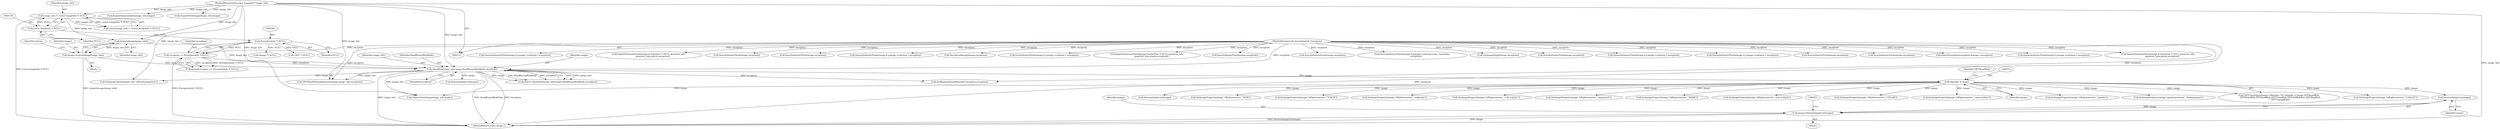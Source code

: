 digraph "0_ImageMagick_f8877abac8e568b2f339cca70c2c3c1b6eaec288@pointer" {
"1000249" [label="(Call,DestroyImageList(image))"];
"1000230" [label="(Call,(thandle_t) image)"];
"1000200" [label="(Call,OpenBlob(image_info,image,ReadBinaryBlobMode,exception))"];
"1000196" [label="(Call,AcquireImage(image_info))"];
"1000156" [label="(Call,image_info != (const ImageInfo *) NULL)"];
"1000116" [label="(MethodParameterIn,const ImageInfo *image_info)"];
"1000158" [label="(Call,(const ImageInfo *) NULL)"];
"1000194" [label="(Call,image=AcquireImage(image_info))"];
"1000183" [label="(Call,exception != (ExceptionInfo *) NULL)"];
"1000117" [label="(MethodParameterIn,ExceptionInfo *exception)"];
"1000185" [label="(Call,(ExceptionInfo *) NULL)"];
"1000247" [label="(Call,image=DestroyImageList(image))"];
"1000249" [label="(Call,DestroyImageList(image))"];
"1000496" [label="(Call,SetImageProperty(image,\"tiff:photometric\",\"CIELAB\"))"];
"1000116" [label="(MethodParameterIn,const ImageInfo *image_info)"];
"1001878" [label="(Call,SyncAuthenticPixels(image,exception))"];
"1000184" [label="(Identifier,exception)"];
"1003130" [label="(Call,QueueAuthenticPixels(image,0,y,image->columns,1,exception))"];
"1000247" [label="(Call,image=DestroyImageList(image))"];
"1003258" [label="(Call,DecodeLabImage(image,exception))"];
"1000117" [label="(MethodParameterIn,ExceptionInfo *exception)"];
"1000220" [label="(Call,SetMagickThreadValue(tiff_exception,exception))"];
"1002158" [label="(Call,GetAuthenticPixels(image,0,y,image->columns,1,exception))"];
"1000204" [label="(Identifier,exception)"];
"1001115" [label="(Call,AcquireQuantumInfo(image_info,image))"];
"1000199" [label="(Identifier,status)"];
"1000182" [label="(Call,assert(exception != (ExceptionInfo *) NULL))"];
"1000243" [label="(Call,(TIFF *) NULL)"];
"1000469" [label="(Call,SetImageProperty(image,\"tiff:photometric\",\"min-is-white\"))"];
"1000232" [label="(Identifier,image)"];
"1000197" [label="(Identifier,image_info)"];
"1000157" [label="(Identifier,image_info)"];
"1000478" [label="(Call,SetImageProperty(image,\"tiff:photometric\",\"palette\"))"];
"1002244" [label="(Call,ImportQuantumPixels(image,(CacheView *) NULL,quantum_info,\n              quantum_type,pixels,exception))"];
"1000194" [label="(Call,image=AcquireImage(image_info))"];
"1000449" [label="(Call,SetImageProperty(image,\"quantum:format\",\"floating-point\"))"];
"1000225" [label="(Call,TIFFClientOpen(image->filename,\"rb\",(thandle_t) image,TIFFReadBlob,\n    TIFFWriteBlob,TIFFSeekBlob,TIFFCloseBlob,TIFFGetBlobSize,TIFFMapBlob,\n    TIFFUnmapBlob))"];
"1000196" [label="(Call,AcquireImage(image_info))"];
"1003323" [label="(Call,AcquireNextImage(image_info,image))"];
"1000212" [label="(Call,DestroyImageList(image))"];
"1002450" [label="(Call,SyncAuthenticPixels(image,exception))"];
"1003399" [label="(MethodReturn,static Image *)"];
"1000118" [label="(Block,)"];
"1002255" [label="(Call,SyncAuthenticPixels(image,exception))"];
"1000514" [label="(Call,SetImageProperty(image,\"tiff:photometric\",\"LOGLUV\"))"];
"1002781" [label="(Call,QueueAuthenticPixels(image,0,y,image->columns,rows_remaining,\n            exception))"];
"1000230" [label="(Call,(thandle_t) image)"];
"1000304" [label="(Call,DestroyImageList(image))"];
"1001494" [label="(Call,GetImageDepth(image,exception))"];
"1000487" [label="(Call,SetImageProperty(image,\"tiff:photometric\",\"RGB\"))"];
"1000541" [label="(Call,SetImageProperty(image,\"tiff:photometric\",\"YCBCR\"))"];
"1002986" [label="(Call,SyncAuthenticPixels(image,exception))"];
"1000156" [label="(Call,image_info != (const ImageInfo *) NULL)"];
"1000187" [label="(Identifier,NULL)"];
"1002048" [label="(Call,QueueAuthenticPixels(image,0,y,image->columns,1,exception))"];
"1000200" [label="(Call,OpenBlob(image_info,image,ReadBinaryBlobMode,exception))"];
"1000550" [label="(Call,SetImageProperty(image,\"tiff:photometric\",\"unknown\"))"];
"1000505" [label="(Call,SetImageProperty(image,\"tiff:photometric\",\"CIE Log2(L)\"))"];
"1000246" [label="(Block,)"];
"1000198" [label="(Call,status=OpenBlob(image_info,image,ReadBinaryBlobMode,exception))"];
"1002329" [label="(Call,QueueAuthenticPixels(image,0,y,image->columns,1,exception))"];
"1000310" [label="(Call,AcquireNextImage(image_info,image))"];
"1000532" [label="(Call,SetImageProperty(image,\"tiff:photometric\",\"separated\"))"];
"1000183" [label="(Call,exception != (ExceptionInfo *) NULL)"];
"1000158" [label="(Call,(const ImageInfo *) NULL)"];
"1000195" [label="(Identifier,image)"];
"1002629" [label="(Call,SyncAuthenticPixels(image,exception))"];
"1003211" [label="(Call,SyncAuthenticPixels(image,exception))"];
"1000185" [label="(Call,(ExceptionInfo *) NULL)"];
"1000201" [label="(Identifier,image_info)"];
"1000203" [label="(Identifier,ReadBinaryBlobMode)"];
"1001546" [label="(Call,InheritException(exception,&image->exception))"];
"1000233" [label="(Identifier,TIFFReadBlob)"];
"1003369" [label="(Call,TIFFReadPhotoshopLayers(image,image_info,exception))"];
"1001849" [label="(Call,QueueAuthenticPixels(image,0,y,image->columns,1,exception))"];
"1000250" [label="(Identifier,image)"];
"1000523" [label="(Call,SetImageProperty(image,\"tiff:photometric\",\"MASK\"))"];
"1000202" [label="(Identifier,image)"];
"1000155" [label="(Call,assert(image_info != (const ImageInfo *) NULL))"];
"1002066" [label="(Call,ImportQuantumPixels(image,(CacheView *) NULL,quantum_info,\n            quantum_type,pixels,exception))"];
"1000160" [label="(Identifier,NULL)"];
"1002510" [label="(Call,QueueAuthenticPixels(image,0,y,image->columns,1,exception))"];
"1000460" [label="(Call,SetImageProperty(image,\"tiff:photometric\",\"min-is-black\"))"];
"1000248" [label="(Identifier,image)"];
"1001867" [label="(Call,ImportQuantumPixels(image,(CacheView *) NULL,quantum_info,\n            quantum_type,pixels,exception))"];
"1000215" [label="(Call,(Image *) NULL)"];
"1002077" [label="(Call,SyncAuthenticPixels(image,exception))"];
"1000729" [label="(Call,GetImageOption(image_info,\"tiff:exif-properties\"))"];
"1000249" -> "1000247"  [label="AST: "];
"1000249" -> "1000250"  [label="CFG: "];
"1000250" -> "1000249"  [label="AST: "];
"1000247" -> "1000249"  [label="CFG: "];
"1000249" -> "1000247"  [label="DDG: image"];
"1000230" -> "1000249"  [label="DDG: image"];
"1000230" -> "1000225"  [label="AST: "];
"1000230" -> "1000232"  [label="CFG: "];
"1000231" -> "1000230"  [label="AST: "];
"1000232" -> "1000230"  [label="AST: "];
"1000233" -> "1000230"  [label="CFG: "];
"1000230" -> "1000225"  [label="DDG: image"];
"1000200" -> "1000230"  [label="DDG: image"];
"1000230" -> "1000304"  [label="DDG: image"];
"1000230" -> "1000310"  [label="DDG: image"];
"1000230" -> "1000449"  [label="DDG: image"];
"1000230" -> "1000460"  [label="DDG: image"];
"1000230" -> "1000469"  [label="DDG: image"];
"1000230" -> "1000478"  [label="DDG: image"];
"1000230" -> "1000487"  [label="DDG: image"];
"1000230" -> "1000496"  [label="DDG: image"];
"1000230" -> "1000505"  [label="DDG: image"];
"1000230" -> "1000514"  [label="DDG: image"];
"1000230" -> "1000523"  [label="DDG: image"];
"1000230" -> "1000532"  [label="DDG: image"];
"1000230" -> "1000541"  [label="DDG: image"];
"1000230" -> "1000550"  [label="DDG: image"];
"1000200" -> "1000198"  [label="AST: "];
"1000200" -> "1000204"  [label="CFG: "];
"1000201" -> "1000200"  [label="AST: "];
"1000202" -> "1000200"  [label="AST: "];
"1000203" -> "1000200"  [label="AST: "];
"1000204" -> "1000200"  [label="AST: "];
"1000198" -> "1000200"  [label="CFG: "];
"1000200" -> "1003399"  [label="DDG: image_info"];
"1000200" -> "1003399"  [label="DDG: ReadBinaryBlobMode"];
"1000200" -> "1003399"  [label="DDG: exception"];
"1000200" -> "1000198"  [label="DDG: image_info"];
"1000200" -> "1000198"  [label="DDG: image"];
"1000200" -> "1000198"  [label="DDG: ReadBinaryBlobMode"];
"1000200" -> "1000198"  [label="DDG: exception"];
"1000196" -> "1000200"  [label="DDG: image_info"];
"1000116" -> "1000200"  [label="DDG: image_info"];
"1000194" -> "1000200"  [label="DDG: image"];
"1000183" -> "1000200"  [label="DDG: exception"];
"1000117" -> "1000200"  [label="DDG: exception"];
"1000200" -> "1000212"  [label="DDG: image"];
"1000200" -> "1000220"  [label="DDG: exception"];
"1000200" -> "1000310"  [label="DDG: image_info"];
"1000200" -> "1000729"  [label="DDG: image_info"];
"1000200" -> "1003369"  [label="DDG: image_info"];
"1000196" -> "1000194"  [label="AST: "];
"1000196" -> "1000197"  [label="CFG: "];
"1000197" -> "1000196"  [label="AST: "];
"1000194" -> "1000196"  [label="CFG: "];
"1000196" -> "1000194"  [label="DDG: image_info"];
"1000156" -> "1000196"  [label="DDG: image_info"];
"1000116" -> "1000196"  [label="DDG: image_info"];
"1000156" -> "1000155"  [label="AST: "];
"1000156" -> "1000158"  [label="CFG: "];
"1000157" -> "1000156"  [label="AST: "];
"1000158" -> "1000156"  [label="AST: "];
"1000155" -> "1000156"  [label="CFG: "];
"1000156" -> "1003399"  [label="DDG: (const ImageInfo *) NULL"];
"1000156" -> "1000155"  [label="DDG: image_info"];
"1000156" -> "1000155"  [label="DDG: (const ImageInfo *) NULL"];
"1000116" -> "1000156"  [label="DDG: image_info"];
"1000158" -> "1000156"  [label="DDG: NULL"];
"1000116" -> "1000115"  [label="AST: "];
"1000116" -> "1003399"  [label="DDG: image_info"];
"1000116" -> "1000310"  [label="DDG: image_info"];
"1000116" -> "1000729"  [label="DDG: image_info"];
"1000116" -> "1001115"  [label="DDG: image_info"];
"1000116" -> "1003323"  [label="DDG: image_info"];
"1000116" -> "1003369"  [label="DDG: image_info"];
"1000158" -> "1000160"  [label="CFG: "];
"1000159" -> "1000158"  [label="AST: "];
"1000160" -> "1000158"  [label="AST: "];
"1000158" -> "1000185"  [label="DDG: NULL"];
"1000194" -> "1000118"  [label="AST: "];
"1000195" -> "1000194"  [label="AST: "];
"1000199" -> "1000194"  [label="CFG: "];
"1000194" -> "1003399"  [label="DDG: AcquireImage(image_info)"];
"1000183" -> "1000182"  [label="AST: "];
"1000183" -> "1000185"  [label="CFG: "];
"1000184" -> "1000183"  [label="AST: "];
"1000185" -> "1000183"  [label="AST: "];
"1000182" -> "1000183"  [label="CFG: "];
"1000183" -> "1003399"  [label="DDG: (ExceptionInfo *) NULL"];
"1000183" -> "1000182"  [label="DDG: exception"];
"1000183" -> "1000182"  [label="DDG: (ExceptionInfo *) NULL"];
"1000117" -> "1000183"  [label="DDG: exception"];
"1000185" -> "1000183"  [label="DDG: NULL"];
"1000117" -> "1000115"  [label="AST: "];
"1000117" -> "1003399"  [label="DDG: exception"];
"1000117" -> "1000220"  [label="DDG: exception"];
"1000117" -> "1001494"  [label="DDG: exception"];
"1000117" -> "1001546"  [label="DDG: exception"];
"1000117" -> "1001849"  [label="DDG: exception"];
"1000117" -> "1001867"  [label="DDG: exception"];
"1000117" -> "1001878"  [label="DDG: exception"];
"1000117" -> "1002048"  [label="DDG: exception"];
"1000117" -> "1002066"  [label="DDG: exception"];
"1000117" -> "1002077"  [label="DDG: exception"];
"1000117" -> "1002158"  [label="DDG: exception"];
"1000117" -> "1002244"  [label="DDG: exception"];
"1000117" -> "1002255"  [label="DDG: exception"];
"1000117" -> "1002329"  [label="DDG: exception"];
"1000117" -> "1002450"  [label="DDG: exception"];
"1000117" -> "1002510"  [label="DDG: exception"];
"1000117" -> "1002629"  [label="DDG: exception"];
"1000117" -> "1002781"  [label="DDG: exception"];
"1000117" -> "1002986"  [label="DDG: exception"];
"1000117" -> "1003130"  [label="DDG: exception"];
"1000117" -> "1003211"  [label="DDG: exception"];
"1000117" -> "1003258"  [label="DDG: exception"];
"1000117" -> "1003369"  [label="DDG: exception"];
"1000185" -> "1000187"  [label="CFG: "];
"1000186" -> "1000185"  [label="AST: "];
"1000187" -> "1000185"  [label="AST: "];
"1000185" -> "1000215"  [label="DDG: NULL"];
"1000185" -> "1000243"  [label="DDG: NULL"];
"1000247" -> "1000246"  [label="AST: "];
"1000248" -> "1000247"  [label="AST: "];
"1000253" -> "1000247"  [label="CFG: "];
"1000247" -> "1003399"  [label="DDG: image"];
"1000247" -> "1003399"  [label="DDG: DestroyImageList(image)"];
}
